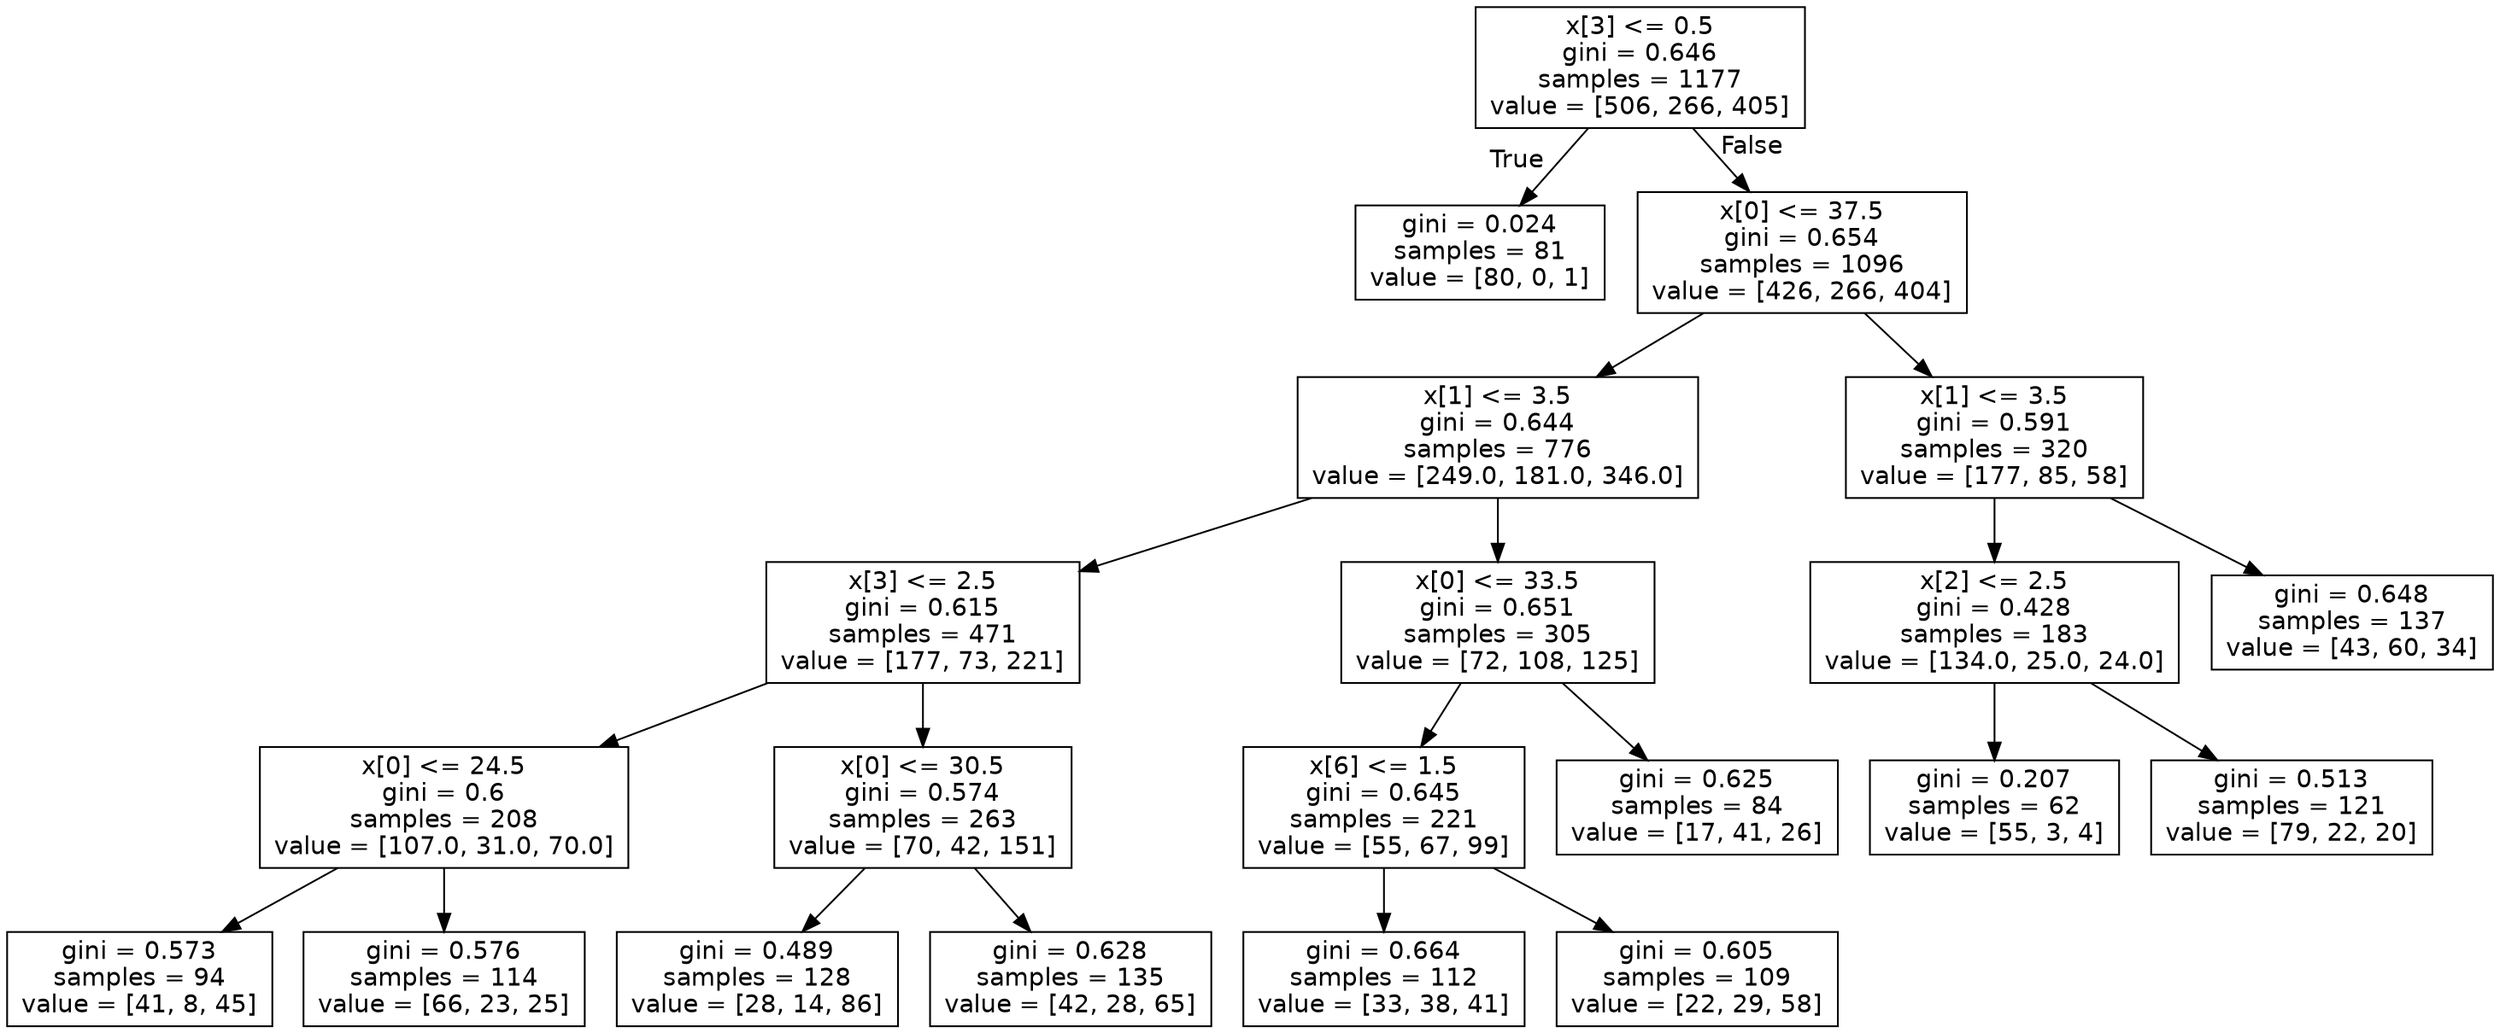 digraph Tree {
node [shape=box, fontname="helvetica"] ;
edge [fontname="helvetica"] ;
0 [label="x[3] <= 0.5\ngini = 0.646\nsamples = 1177\nvalue = [506, 266, 405]"] ;
1 [label="gini = 0.024\nsamples = 81\nvalue = [80, 0, 1]"] ;
0 -> 1 [labeldistance=2.5, labelangle=45, headlabel="True"] ;
2 [label="x[0] <= 37.5\ngini = 0.654\nsamples = 1096\nvalue = [426, 266, 404]"] ;
0 -> 2 [labeldistance=2.5, labelangle=-45, headlabel="False"] ;
3 [label="x[1] <= 3.5\ngini = 0.644\nsamples = 776\nvalue = [249.0, 181.0, 346.0]"] ;
2 -> 3 ;
4 [label="x[3] <= 2.5\ngini = 0.615\nsamples = 471\nvalue = [177, 73, 221]"] ;
3 -> 4 ;
5 [label="x[0] <= 24.5\ngini = 0.6\nsamples = 208\nvalue = [107.0, 31.0, 70.0]"] ;
4 -> 5 ;
6 [label="gini = 0.573\nsamples = 94\nvalue = [41, 8, 45]"] ;
5 -> 6 ;
7 [label="gini = 0.576\nsamples = 114\nvalue = [66, 23, 25]"] ;
5 -> 7 ;
8 [label="x[0] <= 30.5\ngini = 0.574\nsamples = 263\nvalue = [70, 42, 151]"] ;
4 -> 8 ;
9 [label="gini = 0.489\nsamples = 128\nvalue = [28, 14, 86]"] ;
8 -> 9 ;
10 [label="gini = 0.628\nsamples = 135\nvalue = [42, 28, 65]"] ;
8 -> 10 ;
11 [label="x[0] <= 33.5\ngini = 0.651\nsamples = 305\nvalue = [72, 108, 125]"] ;
3 -> 11 ;
12 [label="x[6] <= 1.5\ngini = 0.645\nsamples = 221\nvalue = [55, 67, 99]"] ;
11 -> 12 ;
13 [label="gini = 0.664\nsamples = 112\nvalue = [33, 38, 41]"] ;
12 -> 13 ;
14 [label="gini = 0.605\nsamples = 109\nvalue = [22, 29, 58]"] ;
12 -> 14 ;
15 [label="gini = 0.625\nsamples = 84\nvalue = [17, 41, 26]"] ;
11 -> 15 ;
16 [label="x[1] <= 3.5\ngini = 0.591\nsamples = 320\nvalue = [177, 85, 58]"] ;
2 -> 16 ;
17 [label="x[2] <= 2.5\ngini = 0.428\nsamples = 183\nvalue = [134.0, 25.0, 24.0]"] ;
16 -> 17 ;
18 [label="gini = 0.207\nsamples = 62\nvalue = [55, 3, 4]"] ;
17 -> 18 ;
19 [label="gini = 0.513\nsamples = 121\nvalue = [79, 22, 20]"] ;
17 -> 19 ;
20 [label="gini = 0.648\nsamples = 137\nvalue = [43, 60, 34]"] ;
16 -> 20 ;
}